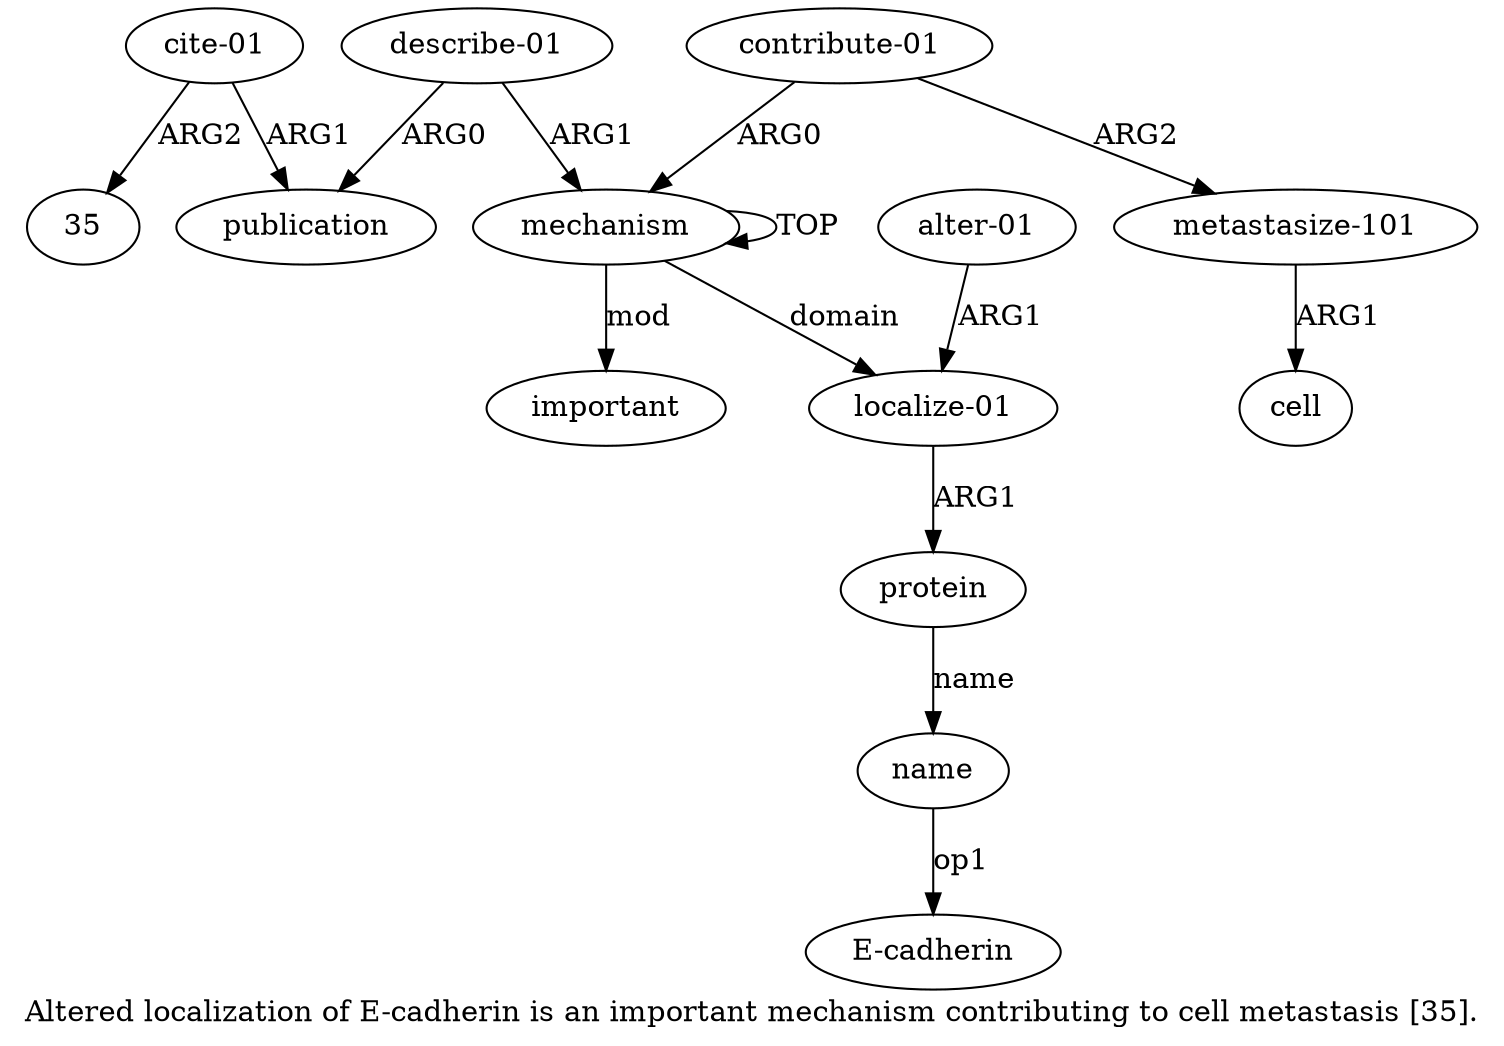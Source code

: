 digraph  {
	graph [label="Altered localization of E-cadherin is an important mechanism contributing to cell metastasis [35]."];
	node [label="\N"];
	a11	 [color=black,
		gold_ind=11,
		gold_label="cite-01",
		label="cite-01",
		test_ind=11,
		test_label="cite-01"];
	a10	 [color=black,
		gold_ind=10,
		gold_label=publication,
		label=publication,
		test_ind=10,
		test_label=publication];
	a11 -> a10 [key=0,
	color=black,
	gold_label=ARG1,
	label=ARG1,
	test_label=ARG1];
"a11 35" [color=black,
	gold_ind=-1,
	gold_label=35,
	label=35,
	test_ind=-1,
	test_label=35];
a11 -> "a11 35" [key=0,
color=black,
gold_label=ARG2,
label=ARG2,
test_label=ARG2];
"a7 E-cadherin" [color=black,
gold_ind=-1,
gold_label="E-cadherin",
label="E-cadherin",
test_ind=-1,
test_label="E-cadherin"];
a1 [color=black,
gold_ind=1,
gold_label=important,
label=important,
test_ind=1,
test_label=important];
a0 [color=black,
gold_ind=0,
gold_label=mechanism,
label=mechanism,
test_ind=0,
test_label=mechanism];
a0 -> a1 [key=0,
color=black,
gold_label=mod,
label=mod,
test_label=mod];
a0 -> a0 [key=0,
color=black,
gold_label=TOP,
label=TOP,
test_label=TOP];
a5 [color=black,
gold_ind=5,
gold_label="localize-01",
label="localize-01",
test_ind=5,
test_label="localize-01"];
a0 -> a5 [key=0,
color=black,
gold_label=domain,
label=domain,
test_label=domain];
a3 [color=black,
gold_ind=3,
gold_label="metastasize-101",
label="metastasize-101",
test_ind=3,
test_label="metastasize-101"];
a4 [color=black,
gold_ind=4,
gold_label=cell,
label=cell,
test_ind=4,
test_label=cell];
a3 -> a4 [key=0,
color=black,
gold_label=ARG1,
label=ARG1,
test_label=ARG1];
a2 [color=black,
gold_ind=2,
gold_label="contribute-01",
label="contribute-01",
test_ind=2,
test_label="contribute-01"];
a2 -> a0 [key=0,
color=black,
gold_label=ARG0,
label=ARG0,
test_label=ARG0];
a2 -> a3 [key=0,
color=black,
gold_label=ARG2,
label=ARG2,
test_label=ARG2];
a6 [color=black,
gold_ind=6,
gold_label=protein,
label=protein,
test_ind=6,
test_label=protein];
a5 -> a6 [key=0,
color=black,
gold_label=ARG1,
label=ARG1,
test_label=ARG1];
a7 [color=black,
gold_ind=7,
gold_label=name,
label=name,
test_ind=7,
test_label=name];
a7 -> "a7 E-cadherin" [key=0,
color=black,
gold_label=op1,
label=op1,
test_label=op1];
a6 -> a7 [key=0,
color=black,
gold_label=name,
label=name,
test_label=name];
a9 [color=black,
gold_ind=9,
gold_label="describe-01",
label="describe-01",
test_ind=9,
test_label="describe-01"];
a9 -> a10 [key=0,
color=black,
gold_label=ARG0,
label=ARG0,
test_label=ARG0];
a9 -> a0 [key=0,
color=black,
gold_label=ARG1,
label=ARG1,
test_label=ARG1];
a8 [color=black,
gold_ind=8,
gold_label="alter-01",
label="alter-01",
test_ind=8,
test_label="alter-01"];
a8 -> a5 [key=0,
color=black,
gold_label=ARG1,
label=ARG1,
test_label=ARG1];
}
